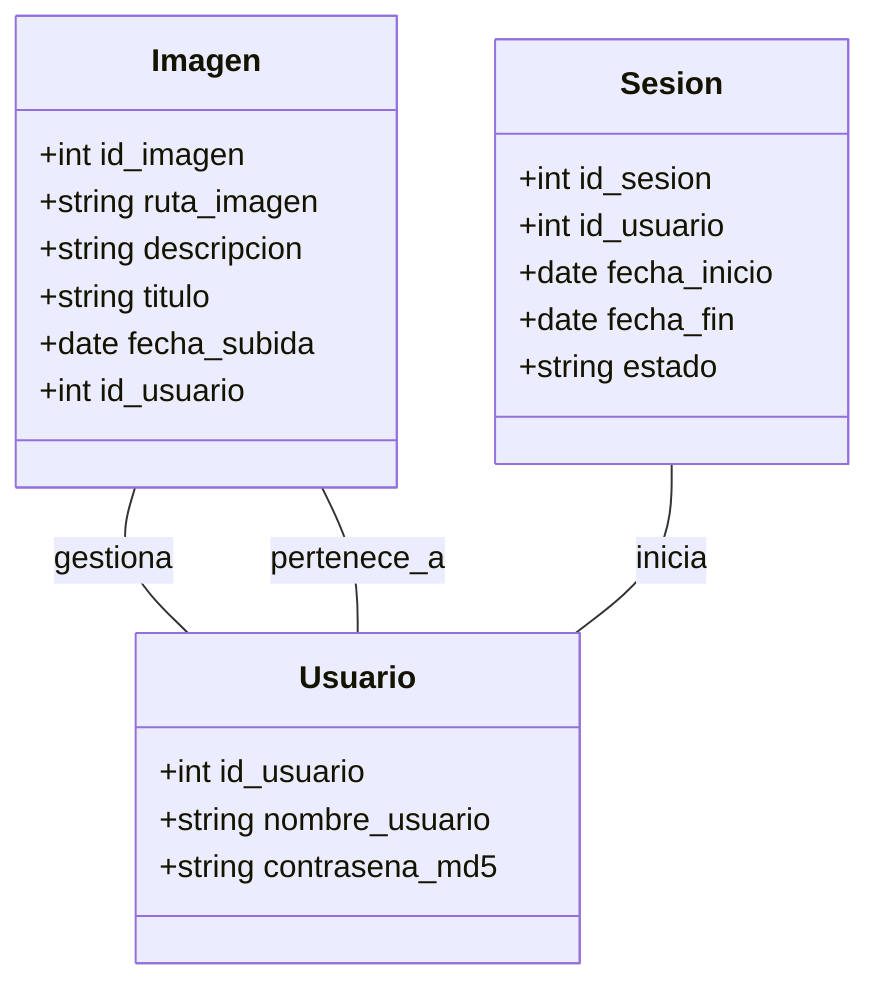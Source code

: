 classDiagram
    direction BT
    class Usuario {
        +int id_usuario
        +string nombre_usuario
        +string contrasena_md5
    }
    class Imagen {
        +int id_imagen
        +string ruta_imagen
        +string descripcion
        +string titulo
        +date fecha_subida
        +int id_usuario
    }
    class Sesion {
        +int id_sesion
        +int id_usuario
        +date fecha_inicio
        +date fecha_fin
        +string estado
    }

    Usuario -- Imagen : gestiona
    Usuario -- Sesion : inicia
    Imagen -- Usuario : pertenece_a